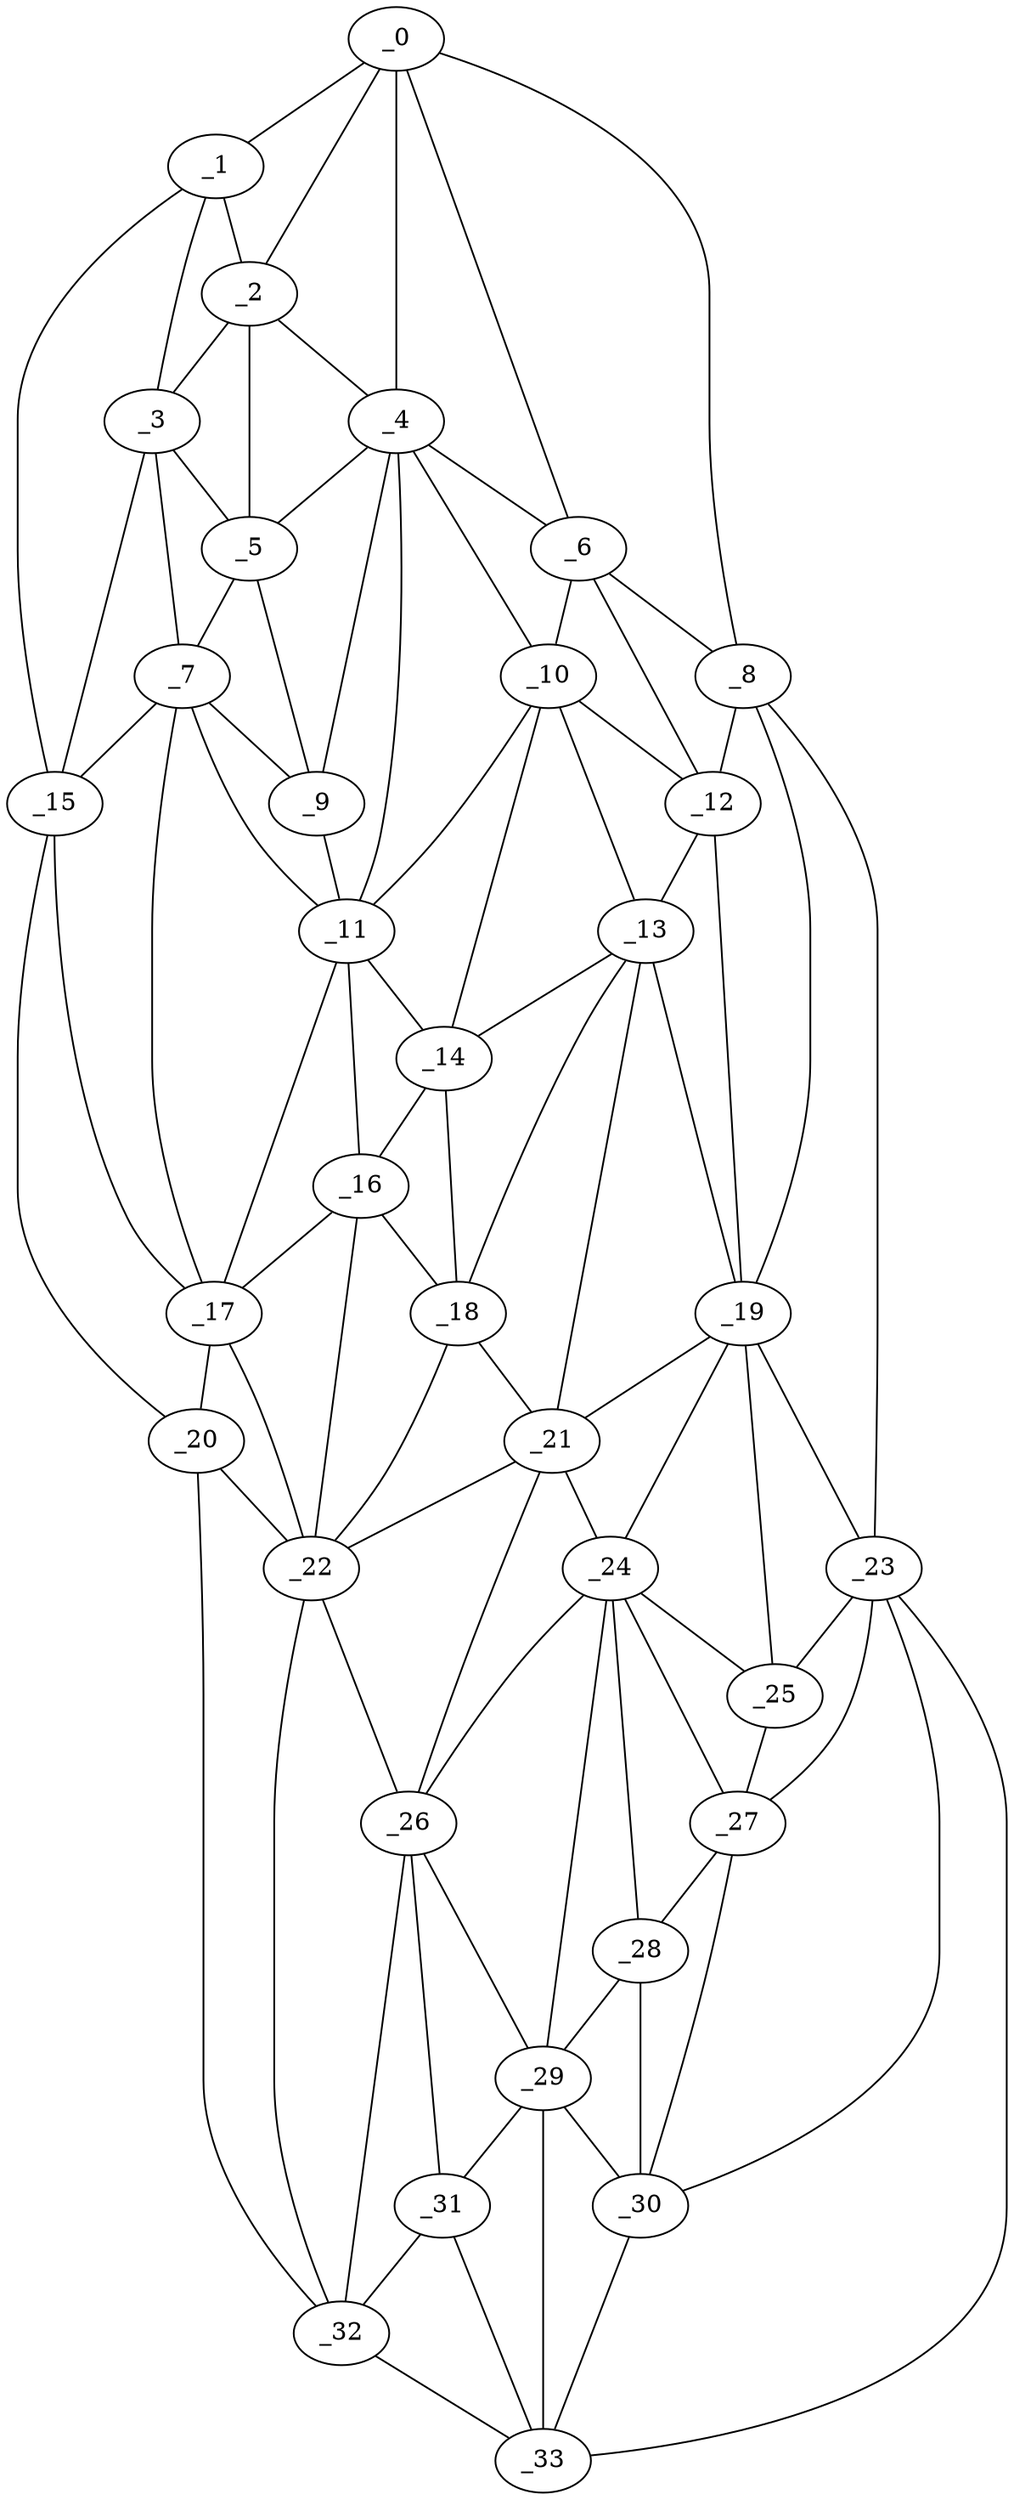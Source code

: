 graph "obj30__325.gxl" {
	_0	 [x=26,
		y=78];
	_1	 [x=27,
		y=90];
	_0 -- _1	 [valence=1];
	_2	 [x=33,
		y=86];
	_0 -- _2	 [valence=2];
	_4	 [x=42,
		y=81];
	_0 -- _4	 [valence=1];
	_6	 [x=46,
		y=73];
	_0 -- _6	 [valence=1];
	_8	 [x=50,
		y=6];
	_0 -- _8	 [valence=1];
	_1 -- _2	 [valence=2];
	_3	 [x=38,
		y=95];
	_1 -- _3	 [valence=2];
	_15	 [x=64,
		y=110];
	_1 -- _15	 [valence=1];
	_2 -- _3	 [valence=2];
	_2 -- _4	 [valence=1];
	_5	 [x=45,
		y=89];
	_2 -- _5	 [valence=2];
	_3 -- _5	 [valence=2];
	_7	 [x=49,
		y=97];
	_3 -- _7	 [valence=2];
	_3 -- _15	 [valence=1];
	_4 -- _5	 [valence=2];
	_4 -- _6	 [valence=2];
	_9	 [x=50,
		y=90];
	_4 -- _9	 [valence=2];
	_10	 [x=55,
		y=74];
	_4 -- _10	 [valence=2];
	_11	 [x=55,
		y=87];
	_4 -- _11	 [valence=1];
	_5 -- _7	 [valence=1];
	_5 -- _9	 [valence=2];
	_6 -- _8	 [valence=2];
	_6 -- _10	 [valence=2];
	_12	 [x=58,
		y=68];
	_6 -- _12	 [valence=2];
	_7 -- _9	 [valence=2];
	_7 -- _11	 [valence=2];
	_7 -- _15	 [valence=1];
	_17	 [x=66,
		y=98];
	_7 -- _17	 [valence=2];
	_8 -- _12	 [valence=2];
	_19	 [x=71,
		y=58];
	_8 -- _19	 [valence=1];
	_23	 [x=82,
		y=6];
	_8 -- _23	 [valence=1];
	_9 -- _11	 [valence=2];
	_10 -- _11	 [valence=2];
	_10 -- _12	 [valence=1];
	_13	 [x=63,
		y=72];
	_10 -- _13	 [valence=2];
	_14	 [x=63,
		y=82];
	_10 -- _14	 [valence=1];
	_11 -- _14	 [valence=2];
	_16	 [x=66,
		y=89];
	_11 -- _16	 [valence=2];
	_11 -- _17	 [valence=2];
	_12 -- _13	 [valence=2];
	_12 -- _19	 [valence=2];
	_13 -- _14	 [valence=2];
	_18	 [x=70,
		y=78];
	_13 -- _18	 [valence=2];
	_13 -- _19	 [valence=2];
	_21	 [x=77,
		y=72];
	_13 -- _21	 [valence=2];
	_14 -- _16	 [valence=1];
	_14 -- _18	 [valence=1];
	_15 -- _17	 [valence=2];
	_20	 [x=75,
		y=114];
	_15 -- _20	 [valence=1];
	_16 -- _17	 [valence=1];
	_16 -- _18	 [valence=2];
	_22	 [x=81,
		y=87];
	_16 -- _22	 [valence=1];
	_17 -- _20	 [valence=1];
	_17 -- _22	 [valence=2];
	_18 -- _21	 [valence=1];
	_18 -- _22	 [valence=1];
	_19 -- _21	 [valence=2];
	_19 -- _23	 [valence=2];
	_24	 [x=88,
		y=72];
	_19 -- _24	 [valence=2];
	_25	 [x=90,
		y=47];
	_19 -- _25	 [valence=2];
	_20 -- _22	 [valence=2];
	_32	 [x=106,
		y=101];
	_20 -- _32	 [valence=1];
	_21 -- _22	 [valence=2];
	_21 -- _24	 [valence=2];
	_26	 [x=90,
		y=80];
	_21 -- _26	 [valence=1];
	_22 -- _26	 [valence=1];
	_22 -- _32	 [valence=2];
	_23 -- _25	 [valence=1];
	_27	 [x=98,
		y=57];
	_23 -- _27	 [valence=2];
	_30	 [x=104,
		y=68];
	_23 -- _30	 [valence=2];
	_33	 [x=107,
		y=74];
	_23 -- _33	 [valence=1];
	_24 -- _25	 [valence=2];
	_24 -- _26	 [valence=2];
	_24 -- _27	 [valence=2];
	_28	 [x=99,
		y=66];
	_24 -- _28	 [valence=2];
	_29	 [x=100,
		y=74];
	_24 -- _29	 [valence=1];
	_25 -- _27	 [valence=1];
	_26 -- _29	 [valence=2];
	_31	 [x=105,
		y=83];
	_26 -- _31	 [valence=2];
	_26 -- _32	 [valence=2];
	_27 -- _28	 [valence=2];
	_27 -- _30	 [valence=2];
	_28 -- _29	 [valence=2];
	_28 -- _30	 [valence=2];
	_29 -- _30	 [valence=1];
	_29 -- _31	 [valence=2];
	_29 -- _33	 [valence=2];
	_30 -- _33	 [valence=2];
	_31 -- _32	 [valence=2];
	_31 -- _33	 [valence=2];
	_32 -- _33	 [valence=1];
}
